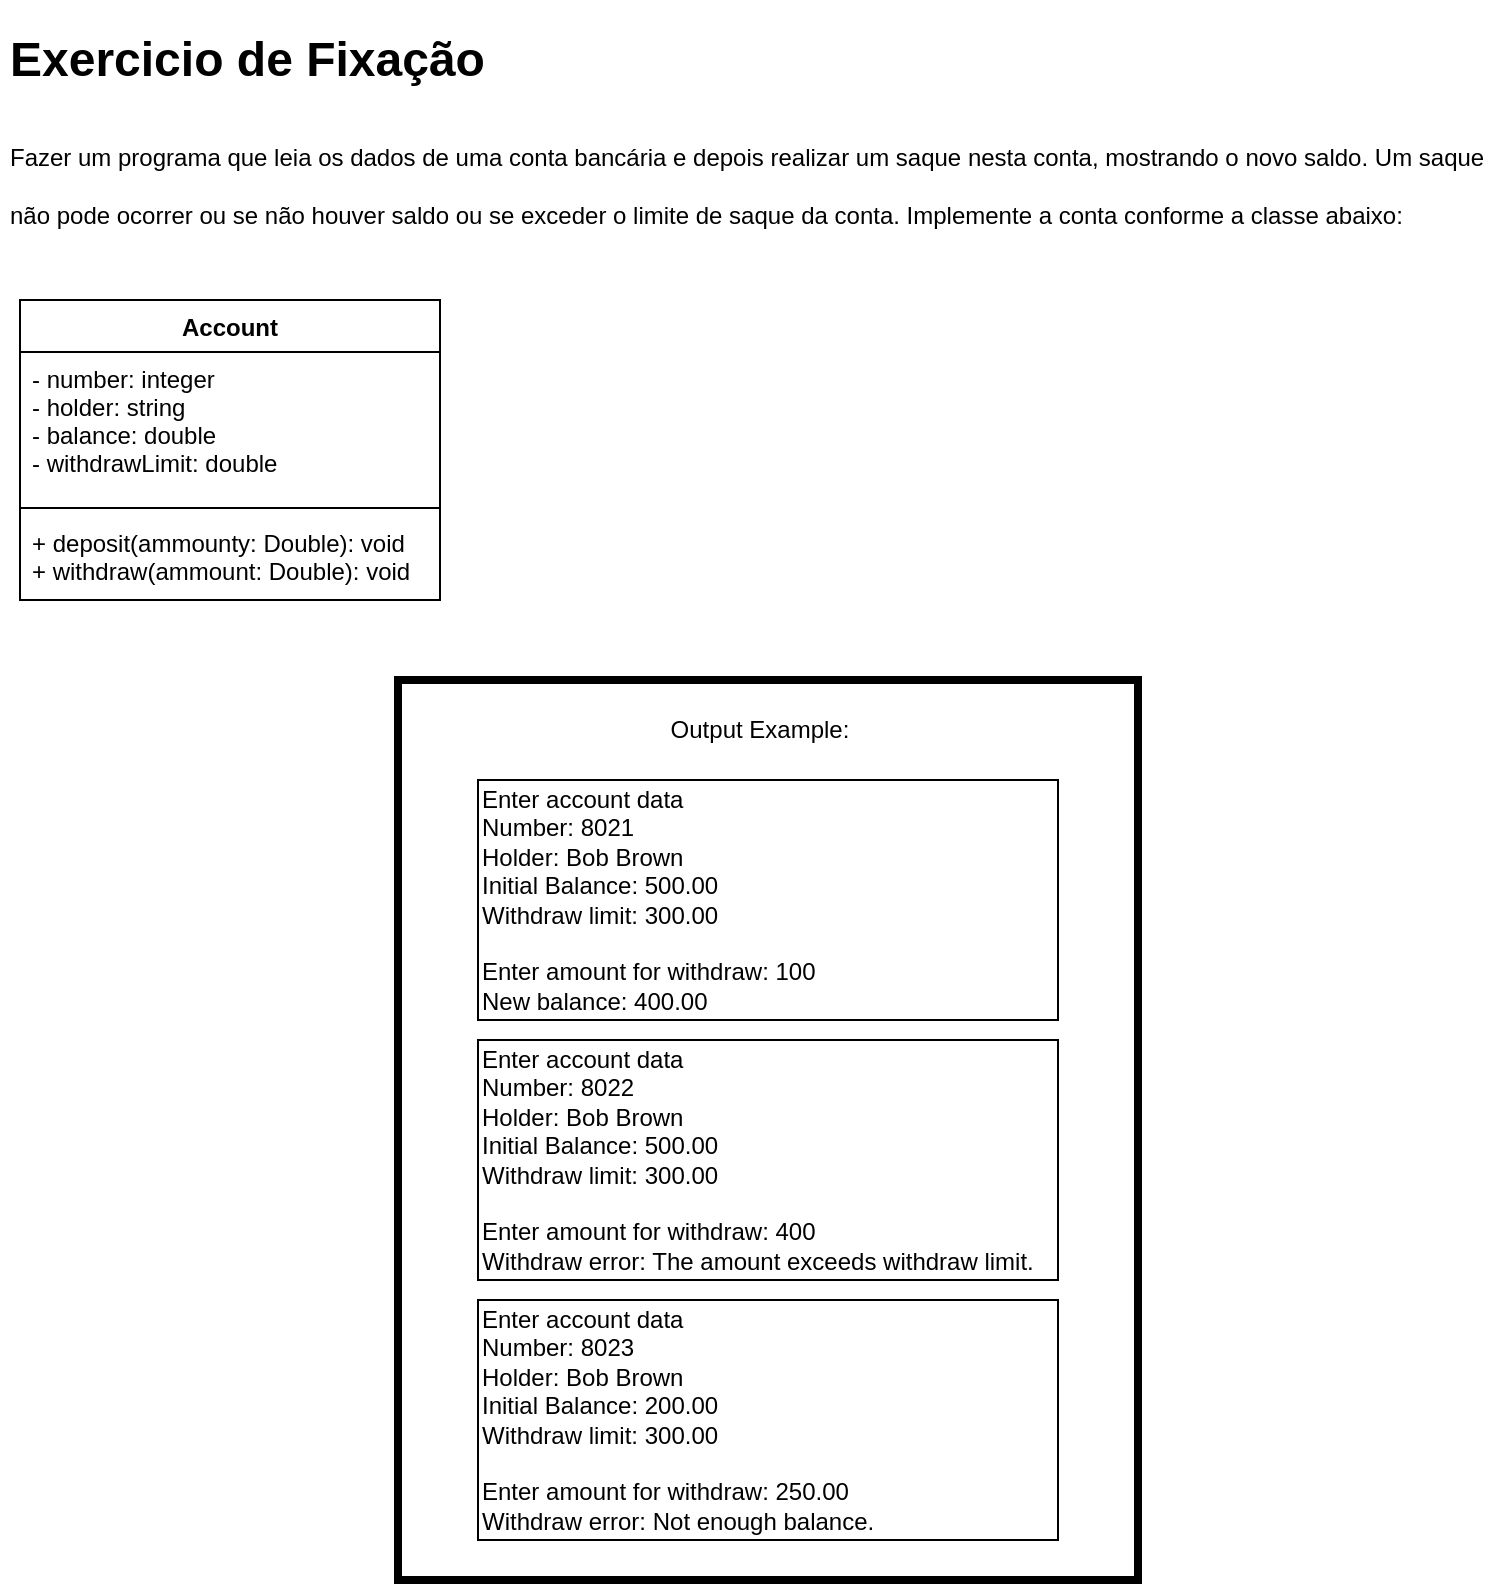 <mxfile>
    <diagram id="a3pv-iuowNBAgYc-iqeK" name="Página-1">
        <mxGraphModel dx="672" dy="403" grid="1" gridSize="10" guides="1" tooltips="1" connect="1" arrows="1" fold="1" page="1" pageScale="1" pageWidth="827" pageHeight="1169" math="0" shadow="0">
            <root>
                <mxCell id="0"/>
                <mxCell id="1" parent="0"/>
                <mxCell id="2" value="Account" style="swimlane;fontStyle=1;align=center;verticalAlign=top;childLayout=stackLayout;horizontal=1;startSize=26;horizontalStack=0;resizeParent=1;resizeParentMax=0;resizeLast=0;collapsible=1;marginBottom=0;" parent="1" vertex="1">
                    <mxGeometry x="40" y="170" width="210" height="150" as="geometry"/>
                </mxCell>
                <mxCell id="3" value="- number: integer&#10;- holder: string&#10;- balance: double&#10;- withdrawLimit: double" style="text;strokeColor=none;fillColor=none;align=left;verticalAlign=top;spacingLeft=4;spacingRight=4;overflow=hidden;rotatable=0;points=[[0,0.5],[1,0.5]];portConstraint=eastwest;" parent="2" vertex="1">
                    <mxGeometry y="26" width="210" height="74" as="geometry"/>
                </mxCell>
                <mxCell id="4" value="" style="line;strokeWidth=1;fillColor=none;align=left;verticalAlign=middle;spacingTop=-1;spacingLeft=3;spacingRight=3;rotatable=0;labelPosition=right;points=[];portConstraint=eastwest;" parent="2" vertex="1">
                    <mxGeometry y="100" width="210" height="8" as="geometry"/>
                </mxCell>
                <mxCell id="5" value="+ deposit(ammounty: Double): void&#10;+ withdraw(ammount: Double): void" style="text;strokeColor=none;fillColor=none;align=left;verticalAlign=top;spacingLeft=4;spacingRight=4;overflow=hidden;rotatable=0;points=[[0,0.5],[1,0.5]];portConstraint=eastwest;" parent="2" vertex="1">
                    <mxGeometry y="108" width="210" height="42" as="geometry"/>
                </mxCell>
                <mxCell id="6" value="&lt;h1&gt;&lt;span&gt;Exercicio de Fixação&lt;/span&gt;&lt;/h1&gt;&lt;h1&gt;&lt;span style=&quot;font-size: 12px ; font-weight: 400&quot;&gt;Fazer um programa que leia os dados de uma conta bancária e depois realizar um saque nesta conta, mostrando o novo saldo. Um saque não pode ocorrer ou se não houver saldo ou se exceder o limite de saque da conta. Implemente a conta conforme a classe abaixo:&lt;/span&gt;&lt;/h1&gt;" style="text;html=1;strokeColor=none;fillColor=none;spacing=5;spacingTop=-20;whiteSpace=wrap;overflow=hidden;rounded=0;" parent="1" vertex="1">
                    <mxGeometry x="30" y="30" width="750" height="120" as="geometry"/>
                </mxCell>
                <mxCell id="15" value="" style="group" parent="1" vertex="1" connectable="0">
                    <mxGeometry x="229" y="360" width="370" height="450" as="geometry"/>
                </mxCell>
                <mxCell id="11" value="" style="rounded=0;whiteSpace=wrap;html=1;strokeColor=default;fillColor=none;strokeWidth=4;" parent="15" vertex="1">
                    <mxGeometry width="370" height="450" as="geometry"/>
                </mxCell>
                <mxCell id="12" value="Output Example:" style="text;html=1;strokeColor=none;fillColor=none;align=center;verticalAlign=middle;whiteSpace=wrap;rounded=0;" parent="15" vertex="1">
                    <mxGeometry x="126" y="10" width="110" height="30" as="geometry"/>
                </mxCell>
                <mxCell id="8" value="Enter account data&lt;br&gt;Number: 8021&lt;br&gt;Holder: Bob Brown&lt;br&gt;Initial Balance: 500.00&lt;br&gt;Withdraw limit: 300.00&lt;br&gt;&lt;br&gt;Enter amount for withdraw: 100&lt;br&gt;New balance: 400.00" style="text;html=1;strokeColor=default;fillColor=none;align=left;verticalAlign=middle;whiteSpace=wrap;rounded=0;" parent="15" vertex="1">
                    <mxGeometry x="40" y="50" width="290" height="120" as="geometry"/>
                </mxCell>
                <mxCell id="9" value="Enter account data&lt;br&gt;Number: 8022&lt;br&gt;Holder: Bob Brown&lt;br&gt;Initial Balance: 500.00&lt;br&gt;Withdraw limit: 300.00&lt;br&gt;&lt;br&gt;Enter amount for withdraw: 400&lt;br&gt;Withdraw error: The amount exceeds withdraw limit." style="text;html=1;strokeColor=default;fillColor=none;align=left;verticalAlign=middle;whiteSpace=wrap;rounded=0;" parent="15" vertex="1">
                    <mxGeometry x="40" y="180" width="290" height="120" as="geometry"/>
                </mxCell>
                <mxCell id="13" value="Enter account data&lt;br&gt;Number: 8023&lt;br&gt;Holder: Bob Brown&lt;br&gt;Initial Balance: 200.00&lt;br&gt;Withdraw limit: 300.00&lt;br&gt;&lt;br&gt;Enter amount for withdraw: 250.00&lt;br&gt;Withdraw error: Not enough balance." style="text;html=1;strokeColor=default;fillColor=none;align=left;verticalAlign=middle;whiteSpace=wrap;rounded=0;" parent="15" vertex="1">
                    <mxGeometry x="40" y="310" width="290" height="120" as="geometry"/>
                </mxCell>
            </root>
        </mxGraphModel>
    </diagram>
</mxfile>